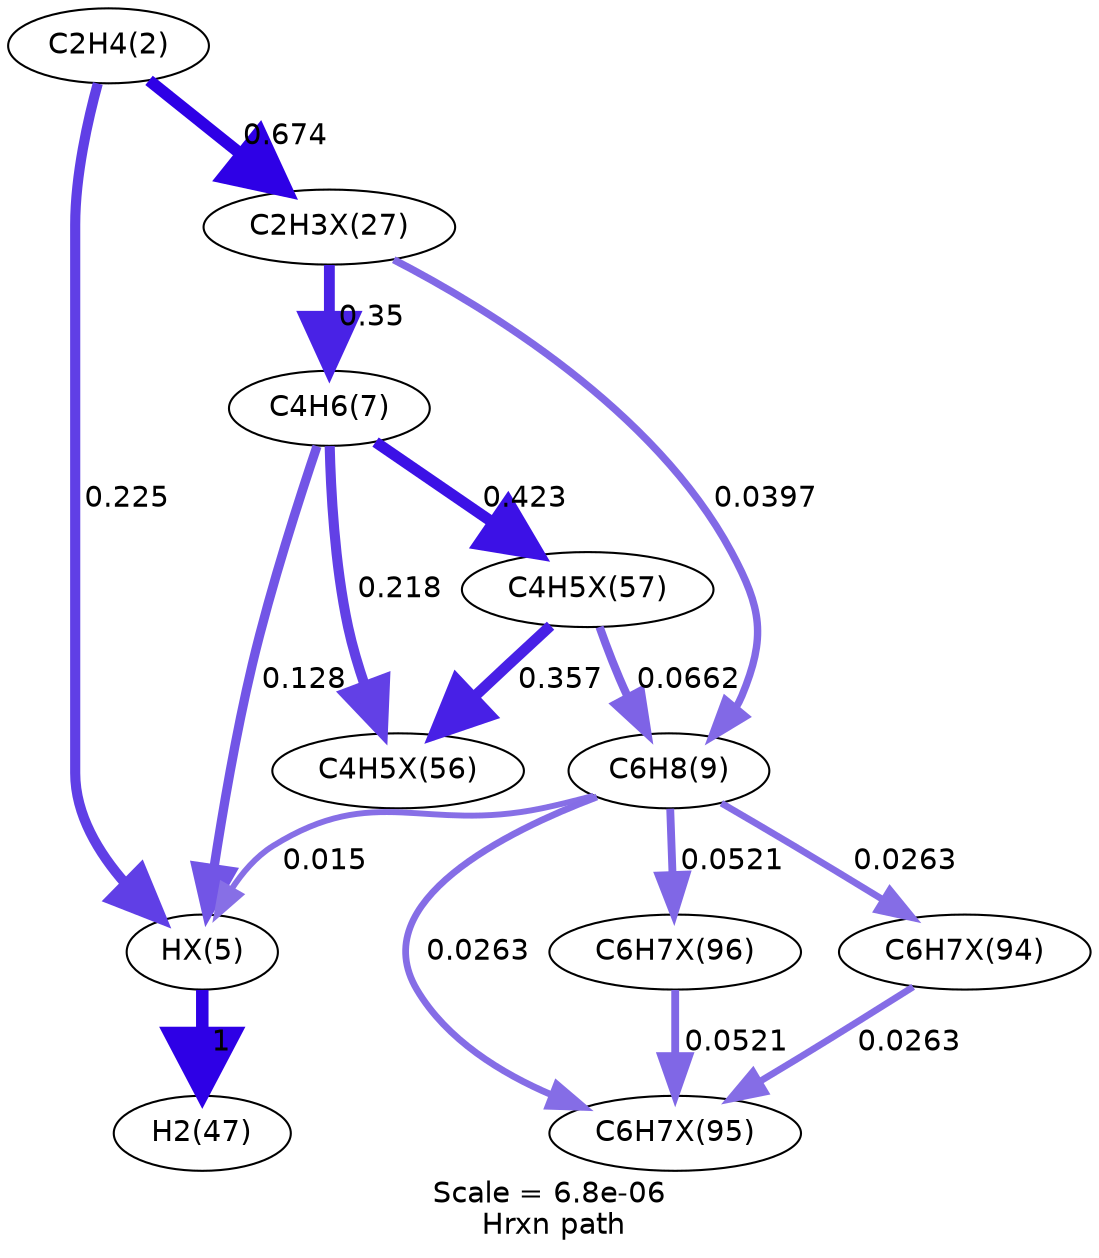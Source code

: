 digraph reaction_paths {
center=1;
s5 -> s25[fontname="Helvetica", style="setlinewidth(4.87)", arrowsize=2.44, color="0.7, 0.725, 0.9"
, label=" 0.225"];
s5 -> s26[fontname="Helvetica", style="setlinewidth(5.7)", arrowsize=2.85, color="0.7, 1.17, 0.9"
, label=" 0.674"];
s25 -> s11[fontname="Helvetica", style="setlinewidth(6)", arrowsize=3, color="0.7, 1.5, 0.9"
, label=" 1"];
s8 -> s25[fontname="Helvetica", style="setlinewidth(4.45)", arrowsize=2.22, color="0.7, 0.628, 0.9"
, label=" 0.128"];
s9 -> s25[fontname="Helvetica", style="setlinewidth(2.83)", arrowsize=1.41, color="0.7, 0.515, 0.9"
, label=" 0.015"];
s26 -> s8[fontname="Helvetica", style="setlinewidth(5.21)", arrowsize=2.6, color="0.7, 0.85, 0.9"
, label=" 0.35"];
s26 -> s9[fontname="Helvetica", style="setlinewidth(3.56)", arrowsize=1.78, color="0.7, 0.54, 0.9"
, label=" 0.0397"];
s8 -> s38[fontname="Helvetica", style="setlinewidth(5.35)", arrowsize=2.68, color="0.7, 0.923, 0.9"
, label=" 0.423"];
s8 -> s37[fontname="Helvetica", style="setlinewidth(4.85)", arrowsize=2.43, color="0.7, 0.718, 0.9"
, label=" 0.218"];
s38 -> s37[fontname="Helvetica", style="setlinewidth(5.22)", arrowsize=2.61, color="0.7, 0.857, 0.9"
, label=" 0.357"];
s38 -> s9[fontname="Helvetica", style="setlinewidth(3.95)", arrowsize=1.97, color="0.7, 0.566, 0.9"
, label=" 0.0662"];
s9 -> s45[fontname="Helvetica", style="setlinewidth(3.77)", arrowsize=1.88, color="0.7, 0.552, 0.9"
, label=" 0.0521"];
s9 -> s44[fontname="Helvetica", style="setlinewidth(3.25)", arrowsize=1.63, color="0.7, 0.526, 0.9"
, label=" 0.0263"];
s9 -> s43[fontname="Helvetica", style="setlinewidth(3.25)", arrowsize=1.63, color="0.7, 0.526, 0.9"
, label=" 0.0263"];
s45 -> s44[fontname="Helvetica", style="setlinewidth(3.77)", arrowsize=1.89, color="0.7, 0.552, 0.9"
, label=" 0.0521"];
s43 -> s44[fontname="Helvetica", style="setlinewidth(3.25)", arrowsize=1.63, color="0.7, 0.526, 0.9"
, label=" 0.0263"];
s5 [ fontname="Helvetica", label="C2H4(2)"];
s8 [ fontname="Helvetica", label="C4H6(7)"];
s9 [ fontname="Helvetica", label="C6H8(9)"];
s11 [ fontname="Helvetica", label="H2(47)"];
s25 [ fontname="Helvetica", label="HX(5)"];
s26 [ fontname="Helvetica", label="C2H3X(27)"];
s37 [ fontname="Helvetica", label="C4H5X(56)"];
s38 [ fontname="Helvetica", label="C4H5X(57)"];
s43 [ fontname="Helvetica", label="C6H7X(94)"];
s44 [ fontname="Helvetica", label="C6H7X(95)"];
s45 [ fontname="Helvetica", label="C6H7X(96)"];
 label = "Scale = 6.8e-06\l Hrxn path";
 fontname = "Helvetica";
}
